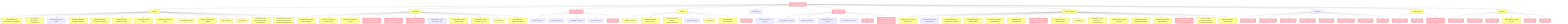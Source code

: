 graph TD
    ROOT[ColdVox Workspace Root]:::none
    ROOT --> APP[coldvox-app]:::partial
    ROOT --> AUDIO[coldvox-audio]:::partial
    ROOT --> FOUNDATION[coldvox-foundation]:::none
    ROOT --> STT[coldvox-stt]:::partial
    ROOT --> STT_VOSK[coldvox-stt-vosk]:::none
    ROOT --> TELEMETRY[coldvox-telemetry]:::none
    ROOT --> TEXT_INJECTION[coldvox-text-injection]:::partial
    ROOT --> VAD[coldvox-vad]:::none
    ROOT --> VAD_SILERO[coldvox-vad-silero]:::none
    ROOT --> GUI[coldvox-gui]:::partial

    %% coldvox-app (partial ~55%)
    APP --> AUDIO_MOD[src/audio: Partial 70% vad_processor.rs_vad_adapter.rs]:::partial
    APP --> BIN_MOD[src/bin: None 0% mic_probe.rs - tui_dashboard.rs]:::none
    APP --> FOUNDATION_MOD[src/foundation: None 0% mod.rs]:::none
    APP --> HOTKEY_MOD[src/hotkey: Partial 50% backend.rs - listener.rs]:::partial
    APP --> PROBES_MOD[src/probes: Partial 60% mic_capture.rs - vad_mic.rs]:::partial
    APP --> STT_MOD[src/stt: Partial 80% processor.rs - vosk.rs]:::partial
    APP --> TELEMETRY_MOD[src/telemetry: None 0% mod.rs]:::none
    APP --> TEXT_INJECTION_MOD[src/text_injection: None 0% mod.rs]:::none
    APP --> VAD_MOD[src/vad: None 0% mod.rs]:::none
    APP --> RUNTIME_MOD[runtime.rs: Partial 40% init - shutdown]:::partial
    APP --> MAIN_MOD[main.rs: None 0%]:::none
    APP --> LIB_MOD[lib.rs: None 0%]:::none
    APP --> TESTS_UNIT[tests/unit: Partial 50% silence_detector_test.rs - watchdog_test.rs]:::partial
    APP --> TESTS_INTEGRATION[tests/integration: Partial 70% capture_integration_test.rs - text_injection_integration_test.rs]:::partial

    %% coldvox-audio (partial ~65%)
    AUDIO --> CAPTURE_MOD[src/capture.rs: Partial 60% basic - shutdown]:::partial
    AUDIO --> CHUNKER_MOD[src/chunker.rs: Partial 70% resampling - flush]:::partial
    AUDIO --> DETECTOR_MOD[src/detector.rs: Partial 50% is_silence]:::partial
    AUDIO --> DEVICE_MOD[src/device.rs: None 0% enumerate - open]:::none
    AUDIO --> FRAME_READER_MOD[src/frame_reader.rs: None 0% read_frame]:::none
    AUDIO --> MONITOR_MOD[src/monitor.rs: None 0% device_monitor]:::none
    AUDIO --> RESAMPLER_MOD[src/resampler.rs: Partial 60% process - reset]:::partial
    AUDIO --> RING_BUFFER_MOD[src/ring_buffer.rs: Partial 70% write - read]:::partial
    AUDIO --> WATCHDOG_MOD[src/watchdog.rs: Partial 80% start - stop - pet]:::partial
    AUDIO --> LIB_MOD_AUDIO[lib.rs: None 0%]:::none
    AUDIO --> TESTS_AUDIO[tests: Partial 60% device_hotplug_tests.rs]:::partial

    %% coldvox-foundation (none ~0%)
    FOUNDATION --> ERROR_MOD[src/error.rs: None 0%]:::none
    FOUNDATION --> HEALTH_MOD[src/health.rs: None 0%]:::none
    FOUNDATION --> SHUTDOWN_MOD[src/shutdown.rs: None 0%]:::none
    FOUNDATION --> STATE_MOD[src/state.rs: None 0%]:::none
    FOUNDATION --> LIB_MOD_FOUNDATION[lib.rs: None 0%]:::none

    %% coldvox-stt (partial ~45%)
    STT --> PLUGIN_MOD[src/plugin.rs: None 0%]:::none
    STT --> PLUGINS_MOD[src/plugins: Partial 40% mock.rs - noop.rs]:::partial
    STT --> PROCESSOR_MOD[src/processor.rs: Partial 70% run - handle_audio_frame]:::partial
    STT --> TYPES_MOD[src/types.rs: None 0%]:::none
    STT --> LIB_MOD_STT[lib.rs: None 0%]:::none
    STT --> TESTS_STT[tests: Partial 50% end_to_end_wav.rs]:::partial

    %% coldvox-stt-vosk (none ~0%)
    STT_VOSK --> LIB_MOD_STT_VOSK[lib.rs: None 0%]:::none
    STT_VOSK --> VOSK_TRANSCRIBER_MOD[src/vosk_transcriber.rs: None 0%]:::none

    %% coldvox-telemetry (none ~0%)
    TELEMETRY --> INTEGRATION_MOD[src/integration.rs: None 0%]:::none
    TELEMETRY --> METRICS_MOD[src/metrics.rs: None 0%]:::none
    TELEMETRY --> PIPELINE_METRICS_MOD[src/pipeline_metrics.rs: None 0%]:::none
    TELEMETRY --> STT_METRICS_MOD[src/stt_metrics.rs: None 0%]:::none
    TELEMETRY --> LIB_MOD_TELEMETRY[lib.rs: None 0%]:::none
    TELEMETRY --> EXAMPLES_TELEMETRY[examples: None 0% demo.rs - integration_example.rs]:::none

    %% coldvox-text-injection (partial ~55%)
    TEXT_INJECTION --> ATSP_MOD[src/atspi_injector.rs: Partial 60% inject_text]:::partial
    TEXT_INJECTION --> BACKEND_MOD[src/backend.rs: None 0% HotkeyBackend]:::none
    TEXT_INJECTION --> CLIPBOARD_MOD[src/clipboard_injector.rs: Partial 50% save_clipboard]:::partial
    TEXT_INJECTION --> COMBO_CLIP_ATSP_MOD[src/combo_clip_atspi.rs: Partial 60% inject]:::partial
    TEXT_INJECTION --> COMBO_CLIP_YDOT_MOD[src/combo_clip_ydotool.rs: Partial 60% inject]:::partial
    TEXT_INJECTION --> ENIGO_MOD[src/enigo_injector.rs: Partial 50% inject]:::partial
    TEXT_INJECTION --> FOCUS_MOD[src/focus.rs: None 0% FocusProvider]:::none
    TEXT_INJECTION --> KDOTOOL_MOD[src/kdotool_injector.rs: Partial 50% inject]:::partial
    TEXT_INJECTION --> LIB_MOD_TEXT_INJECTION[lib.rs: None 0%]:::none
    TEXT_INJECTION --> MANAGER_MOD[src/manager.rs: Partial 70% inject - get_method_order]:::partial
    TEXT_INJECTION --> NOOP_MOD[src/noop_injector.rs: Partial 40% inject]:::partial
    TEXT_INJECTION --> PROCESSOR_MOD_TEXT[src/processor.rs: Partial 80% handle_transcription]:::partial
    TEXT_INJECTION --> SESSION_MOD[src/session.rs: Partial 50% add_transcription]:::partial
    TEXT_INJECTION --> TYPES_MOD_TEXT[src/types.rs: None 0% InjectionConfig]:::none
    TEXT_INJECTION --> TESTS_TEXT_INJECTION[tests: Partial 60% test_async_processor.rs - test_focus_enforcement.rs]:::partial
    TEXT_INJECTION --> TEST_APPS_TEXT_INJECTION[test-apps: Partial 50% terminal-test-app]:::partial

    %% coldvox-vad (none ~0%)
    VAD --> CONFIG_MOD[src/config.rs: None 0%]:::none
    VAD --> CONSTANTS_MOD[src/constants.rs: None 0%]:::none
    VAD --> ENERGY_MOD[src/energy.rs: None 0%]:::none
    VAD --> ENGINE_MOD[src/engine.rs: None 0%]:::none
    VAD --> STATE_MOD_VAD[src/state.rs: None 0%]:::none
    VAD --> THRESHOLD_MOD[src/threshold.rs: None 0%]:::none
    VAD --> TYPES_MOD_VAD[src/types.rs: None 0%]:::none
    VAD --> LIB_MOD_VAD[lib.rs: None 0%]:::none

    %% coldvox-vad-silero (none ~0%)
    VAD_SILERO --> CONFIG_MOD_SILERO[src/config.rs: None 0%]:::none
    VAD_SILERO --> LIB_MOD_VAD_SILERO[lib.rs: None 0%]:::none
    VAD_SILERO --> SILERO_WRAPPER_MOD[src/silero_wrapper.rs: None 0%]:::none

    %% coldvox-gui (partial ~20%)
    GUI --> BRIDGE_MOD[src/bridge.rs: None 0%]:::none
    GUI --> MAIN_MOD_GUI[src/main.rs: None 0%]:::none
    GUI --> BUILD_RS[build.rs: None 0%]:::none
    GUI --> CRATES_GUI[crates/coldvox-gui: Partial 30% qml]:::partial
    GUI --> DOCS_GUI[docs: None 0%]:::none
    GUI --> QML_GUI[qml: None 0%]:::none

    classDef none-coverage fill:#FFB6C1,stroke:#CD5C5C,stroke-width:2px,color:#fff
    classDef partial-coverage fill:#FFFF99,stroke:#DAA520,stroke-width:2px,color:#000
    classDef full-coverage fill:#90EE90,stroke:#228B22,stroke-width:2px,color:#000

    class ROOT,FOUNDATION,LIB_MOD_FOUNDATION,LIB_MOD_STT_VOSK,TELEMETRY,LIB_MOD_TELEMETRY,EXAMPLES_TELEMETRY,DEVICE_MOD,FRAME_READER_MOD,MONITOR_MOD,FOCUS_MOD,CONFIG_MOD,CONSTANTS_MOD,ENERGY_MOD,ENGINE_MOD,STATE_MOD_VAD,THRESHOLD_MOD,TYPES_MOD_VAD,LIB_MOD_VAD,CONFIG_MOD_SILERO,LIB_MOD_VAD_SILERO,SILERO_WRAPPER_MOD,BRIDGE_MOD,MAIN_MOD_GUI,BUILD_RS,DOCS_GUI,QML_GUI,TYPES_MOD_TEXT none-coverage
    class APP,AUDIO,STT,TEXT_INJECTION,GUI,VAD_SILERO partial-coverage
    class AUDIO_MOD,BIN_MOD,HOTKEY_MOD,PROBES_MOD,STT_MOD,TELEMETRY_MOD,TEXT_INJECTION_MOD,VAD_MOD,RUNTIME_MOD,MAIN_MOD,LIB_MOD,TESTS_UNIT,TESTS_INTEGRATION,CAPTURE_MOD,CHUNKER_MOD,DETECTOR_MOD,RING_BUFFER_MOD,WATCHDOG_MOD,LIB_MOD_AUDIO,TESTS_AUDIO,PLUGIN_MOD,PLUGINS_MOD,PROCESSOR_MOD,LIB_MOD_STT,TESTS_STT,ATSP_MOD,CLIPBOARD_MOD,COMBO_CLIP_ATSP_MOD,COMBO_CLIP_YDOT_MOD,ENIGO_MOD,KDOTOOL_MOD,LIB_MOD_TEXT_INJECTION,MANAGER_MOD,NOOP_MOD,PROCESSOR_MOD_TEXT,SESSION_MOD,TESTS_TEXT_INJECTION,TEST_APPS_TEXT_INJECTION,CRATES_GUI partial-coverage